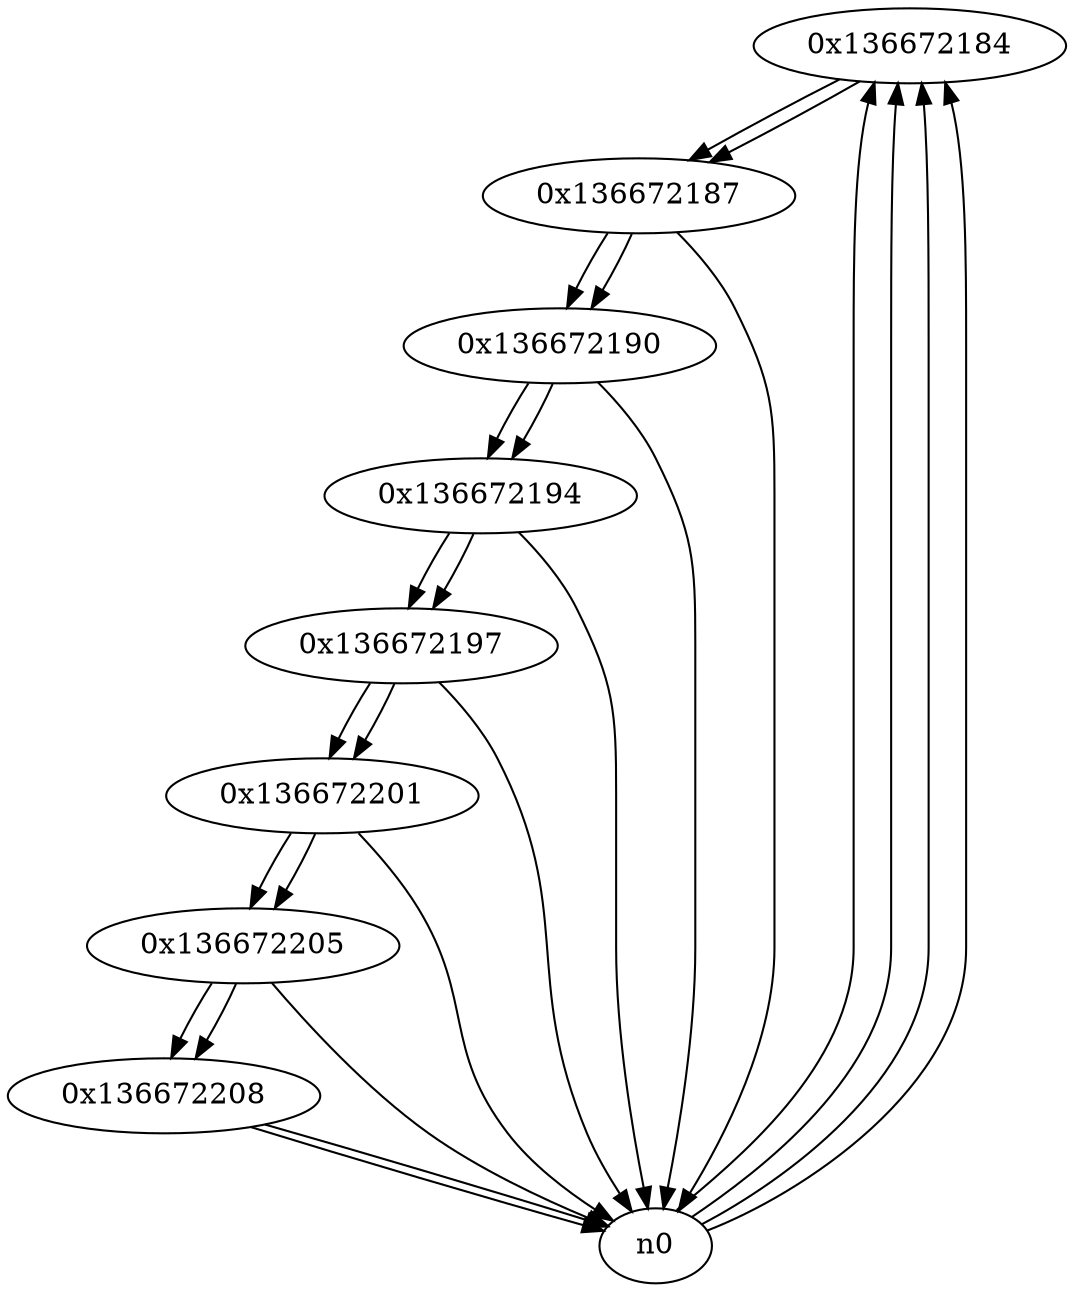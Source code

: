 digraph G{
/* nodes */
  n1 [label="0x136672184"]
  n2 [label="0x136672187"]
  n3 [label="0x136672190"]
  n4 [label="0x136672194"]
  n5 [label="0x136672197"]
  n6 [label="0x136672201"]
  n7 [label="0x136672205"]
  n8 [label="0x136672208"]
/* edges */
n1 -> n2;
n0 -> n1;
n0 -> n1;
n0 -> n1;
n0 -> n1;
n2 -> n3;
n2 -> n0;
n1 -> n2;
n3 -> n4;
n3 -> n0;
n2 -> n3;
n4 -> n5;
n4 -> n0;
n3 -> n4;
n5 -> n6;
n5 -> n0;
n4 -> n5;
n6 -> n7;
n6 -> n0;
n5 -> n6;
n7 -> n8;
n7 -> n0;
n6 -> n7;
n8 -> n0;
n8 -> n0;
n7 -> n8;
}
